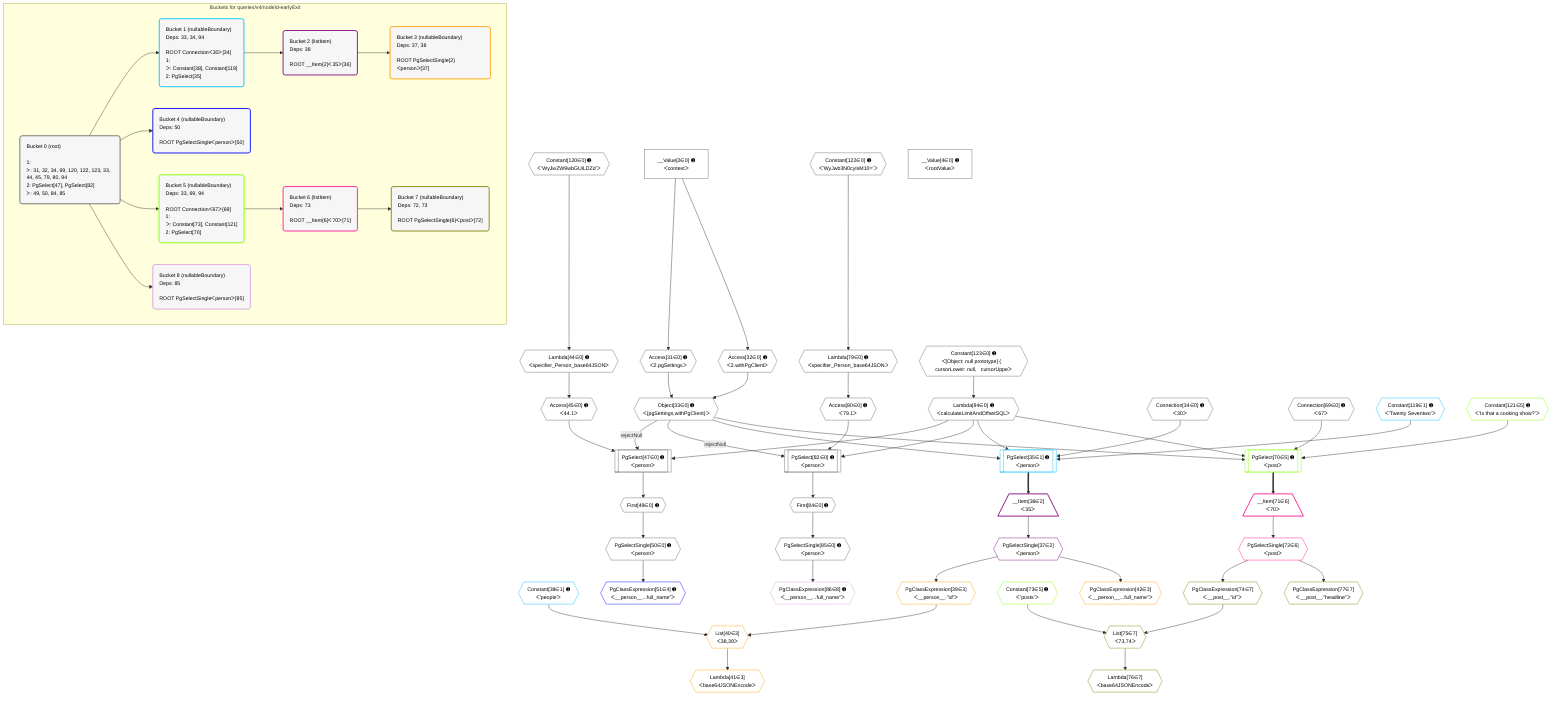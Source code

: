 %%{init: {'themeVariables': { 'fontSize': '12px'}}}%%
graph TD
    classDef path fill:#eee,stroke:#000,color:#000
    classDef plan fill:#fff,stroke-width:1px,color:#000
    classDef itemplan fill:#fff,stroke-width:2px,color:#000
    classDef unbatchedplan fill:#dff,stroke-width:1px,color:#000
    classDef sideeffectplan fill:#fcc,stroke-width:2px,color:#000
    classDef bucket fill:#f6f6f6,color:#000,stroke-width:2px,text-align:left


    %% plan dependencies
    PgSelect47[["PgSelect[47∈0] ➊<br />ᐸpersonᐳ"]]:::plan
    Object33{{"Object[33∈0] ➊<br />ᐸ{pgSettings,withPgClient}ᐳ"}}:::plan
    Access45{{"Access[45∈0] ➊<br />ᐸ44.1ᐳ"}}:::plan
    Lambda94{{"Lambda[94∈0] ➊<br />ᐸcalculateLimitAndOffsetSQLᐳ"}}:::plan
    Object33 -->|rejectNull| PgSelect47
    Access45 & Lambda94 --> PgSelect47
    PgSelect82[["PgSelect[82∈0] ➊<br />ᐸpersonᐳ"]]:::plan
    Access80{{"Access[80∈0] ➊<br />ᐸ79.1ᐳ"}}:::plan
    Object33 -->|rejectNull| PgSelect82
    Access80 & Lambda94 --> PgSelect82
    Access31{{"Access[31∈0] ➊<br />ᐸ2.pgSettingsᐳ"}}:::plan
    Access32{{"Access[32∈0] ➊<br />ᐸ2.withPgClientᐳ"}}:::plan
    Access31 & Access32 --> Object33
    __Value2["__Value[2∈0] ➊<br />ᐸcontextᐳ"]:::plan
    __Value2 --> Access31
    __Value2 --> Access32
    Lambda44{{"Lambda[44∈0] ➊<br />ᐸspecifier_Person_base64JSONᐳ"}}:::plan
    Constant120{{"Constant[120∈0] ➊<br />ᐸ'WyJwZW9wbGUiLDZd'ᐳ"}}:::plan
    Constant120 --> Lambda44
    Lambda44 --> Access45
    First49{{"First[49∈0] ➊"}}:::plan
    PgSelect47 --> First49
    PgSelectSingle50{{"PgSelectSingle[50∈0] ➊<br />ᐸpersonᐳ"}}:::plan
    First49 --> PgSelectSingle50
    Lambda79{{"Lambda[79∈0] ➊<br />ᐸspecifier_Person_base64JSONᐳ"}}:::plan
    Constant122{{"Constant[122∈0] ➊<br />ᐸ'WyJwb3N0cyIsM10='ᐳ"}}:::plan
    Constant122 --> Lambda79
    Lambda79 --> Access80
    First84{{"First[84∈0] ➊"}}:::plan
    PgSelect82 --> First84
    PgSelectSingle85{{"PgSelectSingle[85∈0] ➊<br />ᐸpersonᐳ"}}:::plan
    First84 --> PgSelectSingle85
    Constant123{{"Constant[123∈0] ➊<br />ᐸ[Object: null prototype] {   cursorLower: null,   cursorUppeᐳ"}}:::plan
    Constant123 --> Lambda94
    __Value4["__Value[4∈0] ➊<br />ᐸrootValueᐳ"]:::plan
    Connection34{{"Connection[34∈0] ➊<br />ᐸ30ᐳ"}}:::plan
    Connection69{{"Connection[69∈0] ➊<br />ᐸ67ᐳ"}}:::plan
    PgSelect35[["PgSelect[35∈1] ➊<br />ᐸpersonᐳ"]]:::plan
    Constant119{{"Constant[119∈1] ➊<br />ᐸ'Twenty Seventwo'ᐳ"}}:::plan
    Object33 & Constant119 & Connection34 & Lambda94 --> PgSelect35
    Constant38{{"Constant[38∈1] ➊<br />ᐸ'people'ᐳ"}}:::plan
    __Item36[/"__Item[36∈2]<br />ᐸ35ᐳ"\]:::itemplan
    PgSelect35 ==> __Item36
    PgSelectSingle37{{"PgSelectSingle[37∈2]<br />ᐸpersonᐳ"}}:::plan
    __Item36 --> PgSelectSingle37
    List40{{"List[40∈3]<br />ᐸ38,39ᐳ"}}:::plan
    PgClassExpression39{{"PgClassExpression[39∈3]<br />ᐸ__person__.”id”ᐳ"}}:::plan
    Constant38 & PgClassExpression39 --> List40
    PgSelectSingle37 --> PgClassExpression39
    Lambda41{{"Lambda[41∈3]<br />ᐸbase64JSONEncodeᐳ"}}:::plan
    List40 --> Lambda41
    PgClassExpression42{{"PgClassExpression[42∈3]<br />ᐸ__person__...full_name”ᐳ"}}:::plan
    PgSelectSingle37 --> PgClassExpression42
    PgClassExpression51{{"PgClassExpression[51∈4] ➊<br />ᐸ__person__...full_name”ᐳ"}}:::plan
    PgSelectSingle50 --> PgClassExpression51
    PgSelect70[["PgSelect[70∈5] ➊<br />ᐸpostᐳ"]]:::plan
    Constant121{{"Constant[121∈5] ➊<br />ᐸ'Is that a cooking show?'ᐳ"}}:::plan
    Object33 & Constant121 & Connection69 & Lambda94 --> PgSelect70
    Constant73{{"Constant[73∈5] ➊<br />ᐸ'posts'ᐳ"}}:::plan
    __Item71[/"__Item[71∈6]<br />ᐸ70ᐳ"\]:::itemplan
    PgSelect70 ==> __Item71
    PgSelectSingle72{{"PgSelectSingle[72∈6]<br />ᐸpostᐳ"}}:::plan
    __Item71 --> PgSelectSingle72
    List75{{"List[75∈7]<br />ᐸ73,74ᐳ"}}:::plan
    PgClassExpression74{{"PgClassExpression[74∈7]<br />ᐸ__post__.”id”ᐳ"}}:::plan
    Constant73 & PgClassExpression74 --> List75
    PgSelectSingle72 --> PgClassExpression74
    Lambda76{{"Lambda[76∈7]<br />ᐸbase64JSONEncodeᐳ"}}:::plan
    List75 --> Lambda76
    PgClassExpression77{{"PgClassExpression[77∈7]<br />ᐸ__post__.”headline”ᐳ"}}:::plan
    PgSelectSingle72 --> PgClassExpression77
    PgClassExpression86{{"PgClassExpression[86∈8] ➊<br />ᐸ__person__...full_name”ᐳ"}}:::plan
    PgSelectSingle85 --> PgClassExpression86

    %% define steps

    subgraph "Buckets for queries/v4/nodeId-earlyExit"
    Bucket0("Bucket 0 (root)<br /><br />1: <br />ᐳ: 31, 32, 34, 69, 120, 122, 123, 33, 44, 45, 79, 80, 94<br />2: PgSelect[47], PgSelect[82]<br />ᐳ: 49, 50, 84, 85"):::bucket
    classDef bucket0 stroke:#696969
    class Bucket0,__Value2,__Value4,Access31,Access32,Object33,Connection34,Lambda44,Access45,PgSelect47,First49,PgSelectSingle50,Connection69,Lambda79,Access80,PgSelect82,First84,PgSelectSingle85,Lambda94,Constant120,Constant122,Constant123 bucket0
    Bucket1("Bucket 1 (nullableBoundary)<br />Deps: 33, 34, 94<br /><br />ROOT Connectionᐸ30ᐳ[34]<br />1: <br />ᐳ: Constant[38], Constant[119]<br />2: PgSelect[35]"):::bucket
    classDef bucket1 stroke:#00bfff
    class Bucket1,PgSelect35,Constant38,Constant119 bucket1
    Bucket2("Bucket 2 (listItem)<br />Deps: 38<br /><br />ROOT __Item{2}ᐸ35ᐳ[36]"):::bucket
    classDef bucket2 stroke:#7f007f
    class Bucket2,__Item36,PgSelectSingle37 bucket2
    Bucket3("Bucket 3 (nullableBoundary)<br />Deps: 37, 38<br /><br />ROOT PgSelectSingle{2}ᐸpersonᐳ[37]"):::bucket
    classDef bucket3 stroke:#ffa500
    class Bucket3,PgClassExpression39,List40,Lambda41,PgClassExpression42 bucket3
    Bucket4("Bucket 4 (nullableBoundary)<br />Deps: 50<br /><br />ROOT PgSelectSingleᐸpersonᐳ[50]"):::bucket
    classDef bucket4 stroke:#0000ff
    class Bucket4,PgClassExpression51 bucket4
    Bucket5("Bucket 5 (nullableBoundary)<br />Deps: 33, 69, 94<br /><br />ROOT Connectionᐸ67ᐳ[69]<br />1: <br />ᐳ: Constant[73], Constant[121]<br />2: PgSelect[70]"):::bucket
    classDef bucket5 stroke:#7fff00
    class Bucket5,PgSelect70,Constant73,Constant121 bucket5
    Bucket6("Bucket 6 (listItem)<br />Deps: 73<br /><br />ROOT __Item{6}ᐸ70ᐳ[71]"):::bucket
    classDef bucket6 stroke:#ff1493
    class Bucket6,__Item71,PgSelectSingle72 bucket6
    Bucket7("Bucket 7 (nullableBoundary)<br />Deps: 72, 73<br /><br />ROOT PgSelectSingle{6}ᐸpostᐳ[72]"):::bucket
    classDef bucket7 stroke:#808000
    class Bucket7,PgClassExpression74,List75,Lambda76,PgClassExpression77 bucket7
    Bucket8("Bucket 8 (nullableBoundary)<br />Deps: 85<br /><br />ROOT PgSelectSingleᐸpersonᐳ[85]"):::bucket
    classDef bucket8 stroke:#dda0dd
    class Bucket8,PgClassExpression86 bucket8
    Bucket0 --> Bucket1 & Bucket4 & Bucket5 & Bucket8
    Bucket1 --> Bucket2
    Bucket2 --> Bucket3
    Bucket5 --> Bucket6
    Bucket6 --> Bucket7
    end